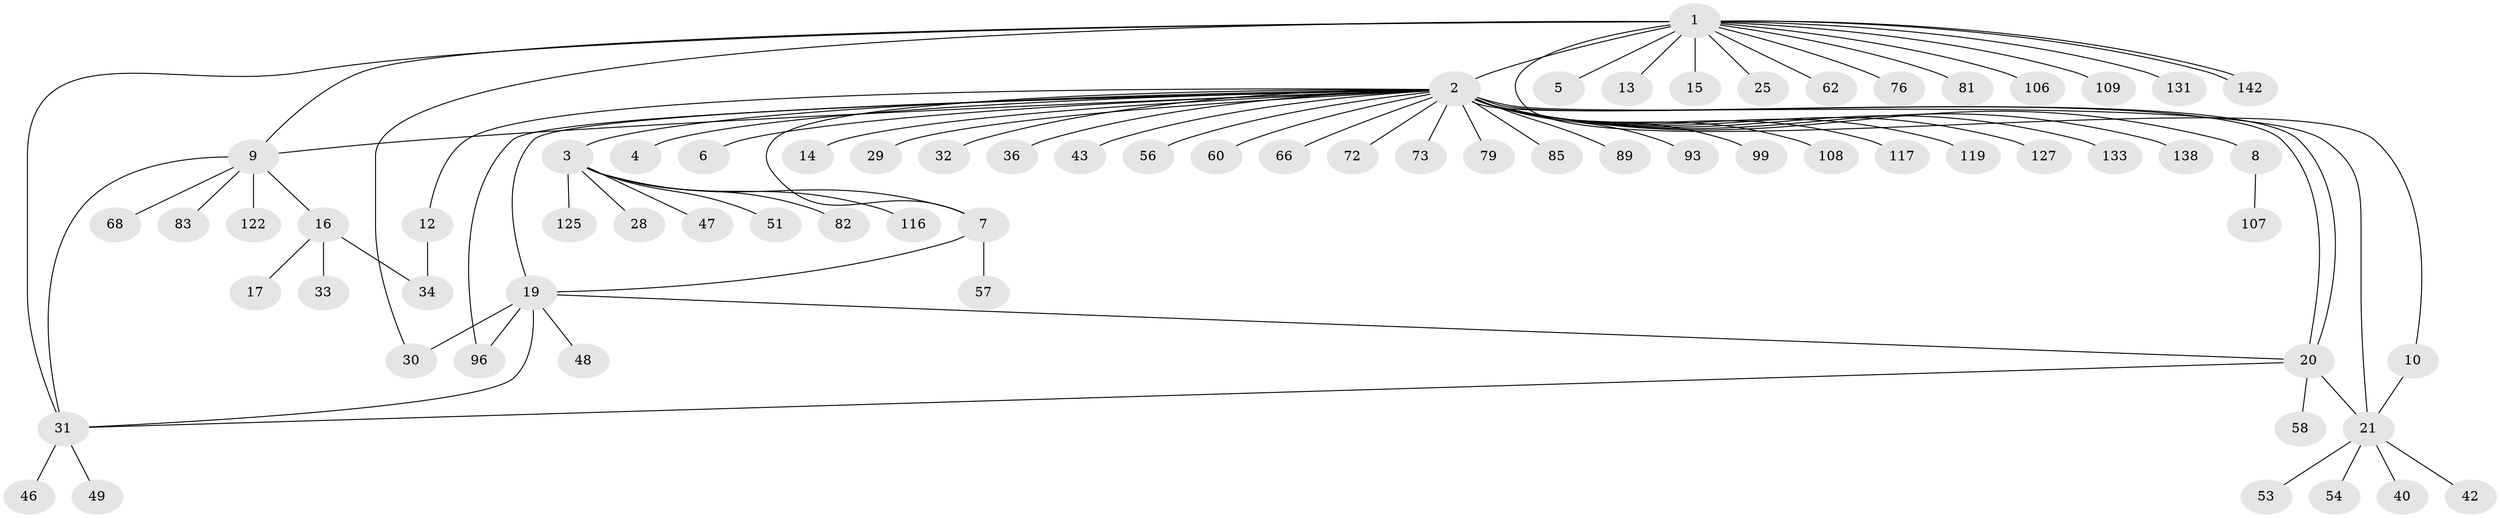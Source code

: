 // original degree distribution, {19: 0.007042253521126761, 37: 0.007042253521126761, 8: 0.014084507042253521, 1: 0.6338028169014085, 5: 0.007042253521126761, 3: 0.056338028169014086, 2: 0.19014084507042253, 4: 0.04225352112676056, 9: 0.014084507042253521, 11: 0.014084507042253521, 6: 0.007042253521126761, 7: 0.007042253521126761}
// Generated by graph-tools (version 1.1) at 2025/14/03/09/25 04:14:39]
// undirected, 71 vertices, 84 edges
graph export_dot {
graph [start="1"]
  node [color=gray90,style=filled];
  1;
  2 [super="+24+63+52"];
  3;
  4;
  5;
  6;
  7 [super="+50+11+100+124"];
  8 [super="+18"];
  9 [super="+55"];
  10;
  12 [super="+35"];
  13;
  14;
  15;
  16;
  17;
  19 [super="+64+67+102"];
  20 [super="+44+59+90+120+114"];
  21 [super="+135+136+75+61+26+23+22"];
  25 [super="+112"];
  28 [super="+129+105"];
  29;
  30 [super="+98"];
  31 [super="+74+128+140+103+87+45+37+41"];
  32 [super="+78"];
  33;
  34;
  36;
  40;
  42;
  43;
  46;
  47;
  48;
  49;
  51;
  53;
  54;
  56;
  57;
  58;
  60 [super="+70"];
  62 [super="+115"];
  66;
  68 [super="+111"];
  72;
  73;
  76;
  79 [super="+132"];
  81;
  82;
  83;
  85;
  89;
  93;
  96;
  99;
  106 [super="+126"];
  107;
  108;
  109;
  116;
  117;
  119;
  122;
  125;
  127;
  131;
  133;
  138;
  142;
  1 -- 2 [weight=2];
  1 -- 5;
  1 -- 9;
  1 -- 10;
  1 -- 13;
  1 -- 15;
  1 -- 25;
  1 -- 30;
  1 -- 31 [weight=2];
  1 -- 62;
  1 -- 76;
  1 -- 81;
  1 -- 106;
  1 -- 109;
  1 -- 131;
  1 -- 142;
  1 -- 142;
  2 -- 3;
  2 -- 4;
  2 -- 6;
  2 -- 7;
  2 -- 8 [weight=2];
  2 -- 9;
  2 -- 12;
  2 -- 14;
  2 -- 19;
  2 -- 20 [weight=3];
  2 -- 20;
  2 -- 29;
  2 -- 32;
  2 -- 36;
  2 -- 43;
  2 -- 56;
  2 -- 66;
  2 -- 72;
  2 -- 73;
  2 -- 79;
  2 -- 85;
  2 -- 89;
  2 -- 93;
  2 -- 96;
  2 -- 99;
  2 -- 108;
  2 -- 117;
  2 -- 119;
  2 -- 127;
  2 -- 133;
  2 -- 138;
  2 -- 60;
  2 -- 21;
  3 -- 28;
  3 -- 47;
  3 -- 51;
  3 -- 82;
  3 -- 116;
  3 -- 125;
  3 -- 7;
  7 -- 19;
  7 -- 57;
  8 -- 107;
  9 -- 16;
  9 -- 31;
  9 -- 68;
  9 -- 83;
  9 -- 122;
  10 -- 21;
  12 -- 34;
  16 -- 17;
  16 -- 33;
  16 -- 34;
  19 -- 30 [weight=2];
  19 -- 48;
  19 -- 31;
  19 -- 20;
  19 -- 96;
  20 -- 58;
  20 -- 21;
  20 -- 31;
  21 -- 40;
  21 -- 42;
  21 -- 53;
  21 -- 54;
  31 -- 46;
  31 -- 49;
}
